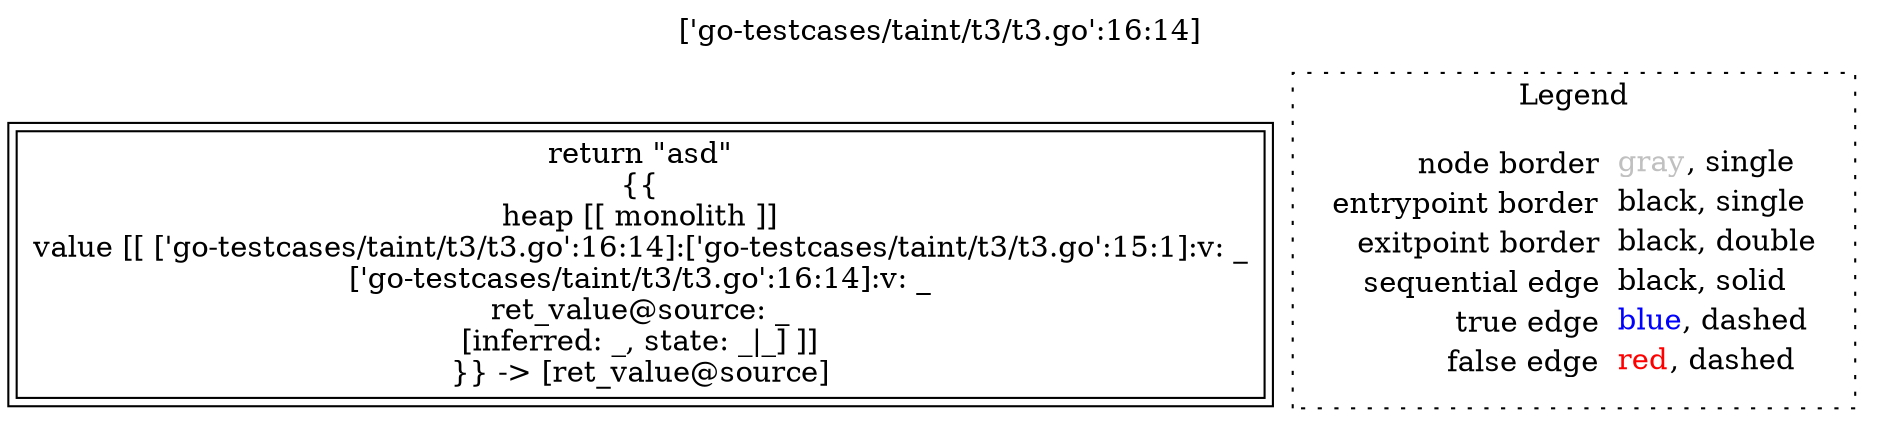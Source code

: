 digraph {
	labelloc="t";
	label="['go-testcases/taint/t3/t3.go':16:14]";
	"node0" [shape="rect",color="black",peripheries="2",label=<return &quot;asd&quot;<BR/>{{<BR/>heap [[ monolith ]]<BR/>value [[ ['go-testcases/taint/t3/t3.go':16:14]:['go-testcases/taint/t3/t3.go':15:1]:v: _<BR/>['go-testcases/taint/t3/t3.go':16:14]:v: _<BR/>ret_value@source: _<BR/>[inferred: _, state: _|_] ]]<BR/>}} -&gt; [ret_value@source]>];
subgraph cluster_legend {
	label="Legend";
	style=dotted;
	node [shape=plaintext];
	"legend" [label=<<table border="0" cellpadding="2" cellspacing="0" cellborder="0"><tr><td align="right">node border&nbsp;</td><td align="left"><font color="gray">gray</font>, single</td></tr><tr><td align="right">entrypoint border&nbsp;</td><td align="left"><font color="black">black</font>, single</td></tr><tr><td align="right">exitpoint border&nbsp;</td><td align="left"><font color="black">black</font>, double</td></tr><tr><td align="right">sequential edge&nbsp;</td><td align="left"><font color="black">black</font>, solid</td></tr><tr><td align="right">true edge&nbsp;</td><td align="left"><font color="blue">blue</font>, dashed</td></tr><tr><td align="right">false edge&nbsp;</td><td align="left"><font color="red">red</font>, dashed</td></tr></table>>];
}

}
